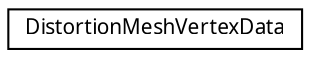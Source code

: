digraph "Graphical Class Hierarchy"
{
 // LATEX_PDF_SIZE
  edge [fontname="Arial.ttf",fontsize="10",labelfontname="Arial.ttf",labelfontsize="10"];
  node [fontname="Arial.ttf",fontsize="10",shape=record];
  rankdir="LR";
  Node0 [label="DistortionMeshVertexData",height=0.2,width=0.4,color="black", fillcolor="white", style="filled",URL="$struct_distortion_mesh_vertex_data.html",tooltip=" "];
}
